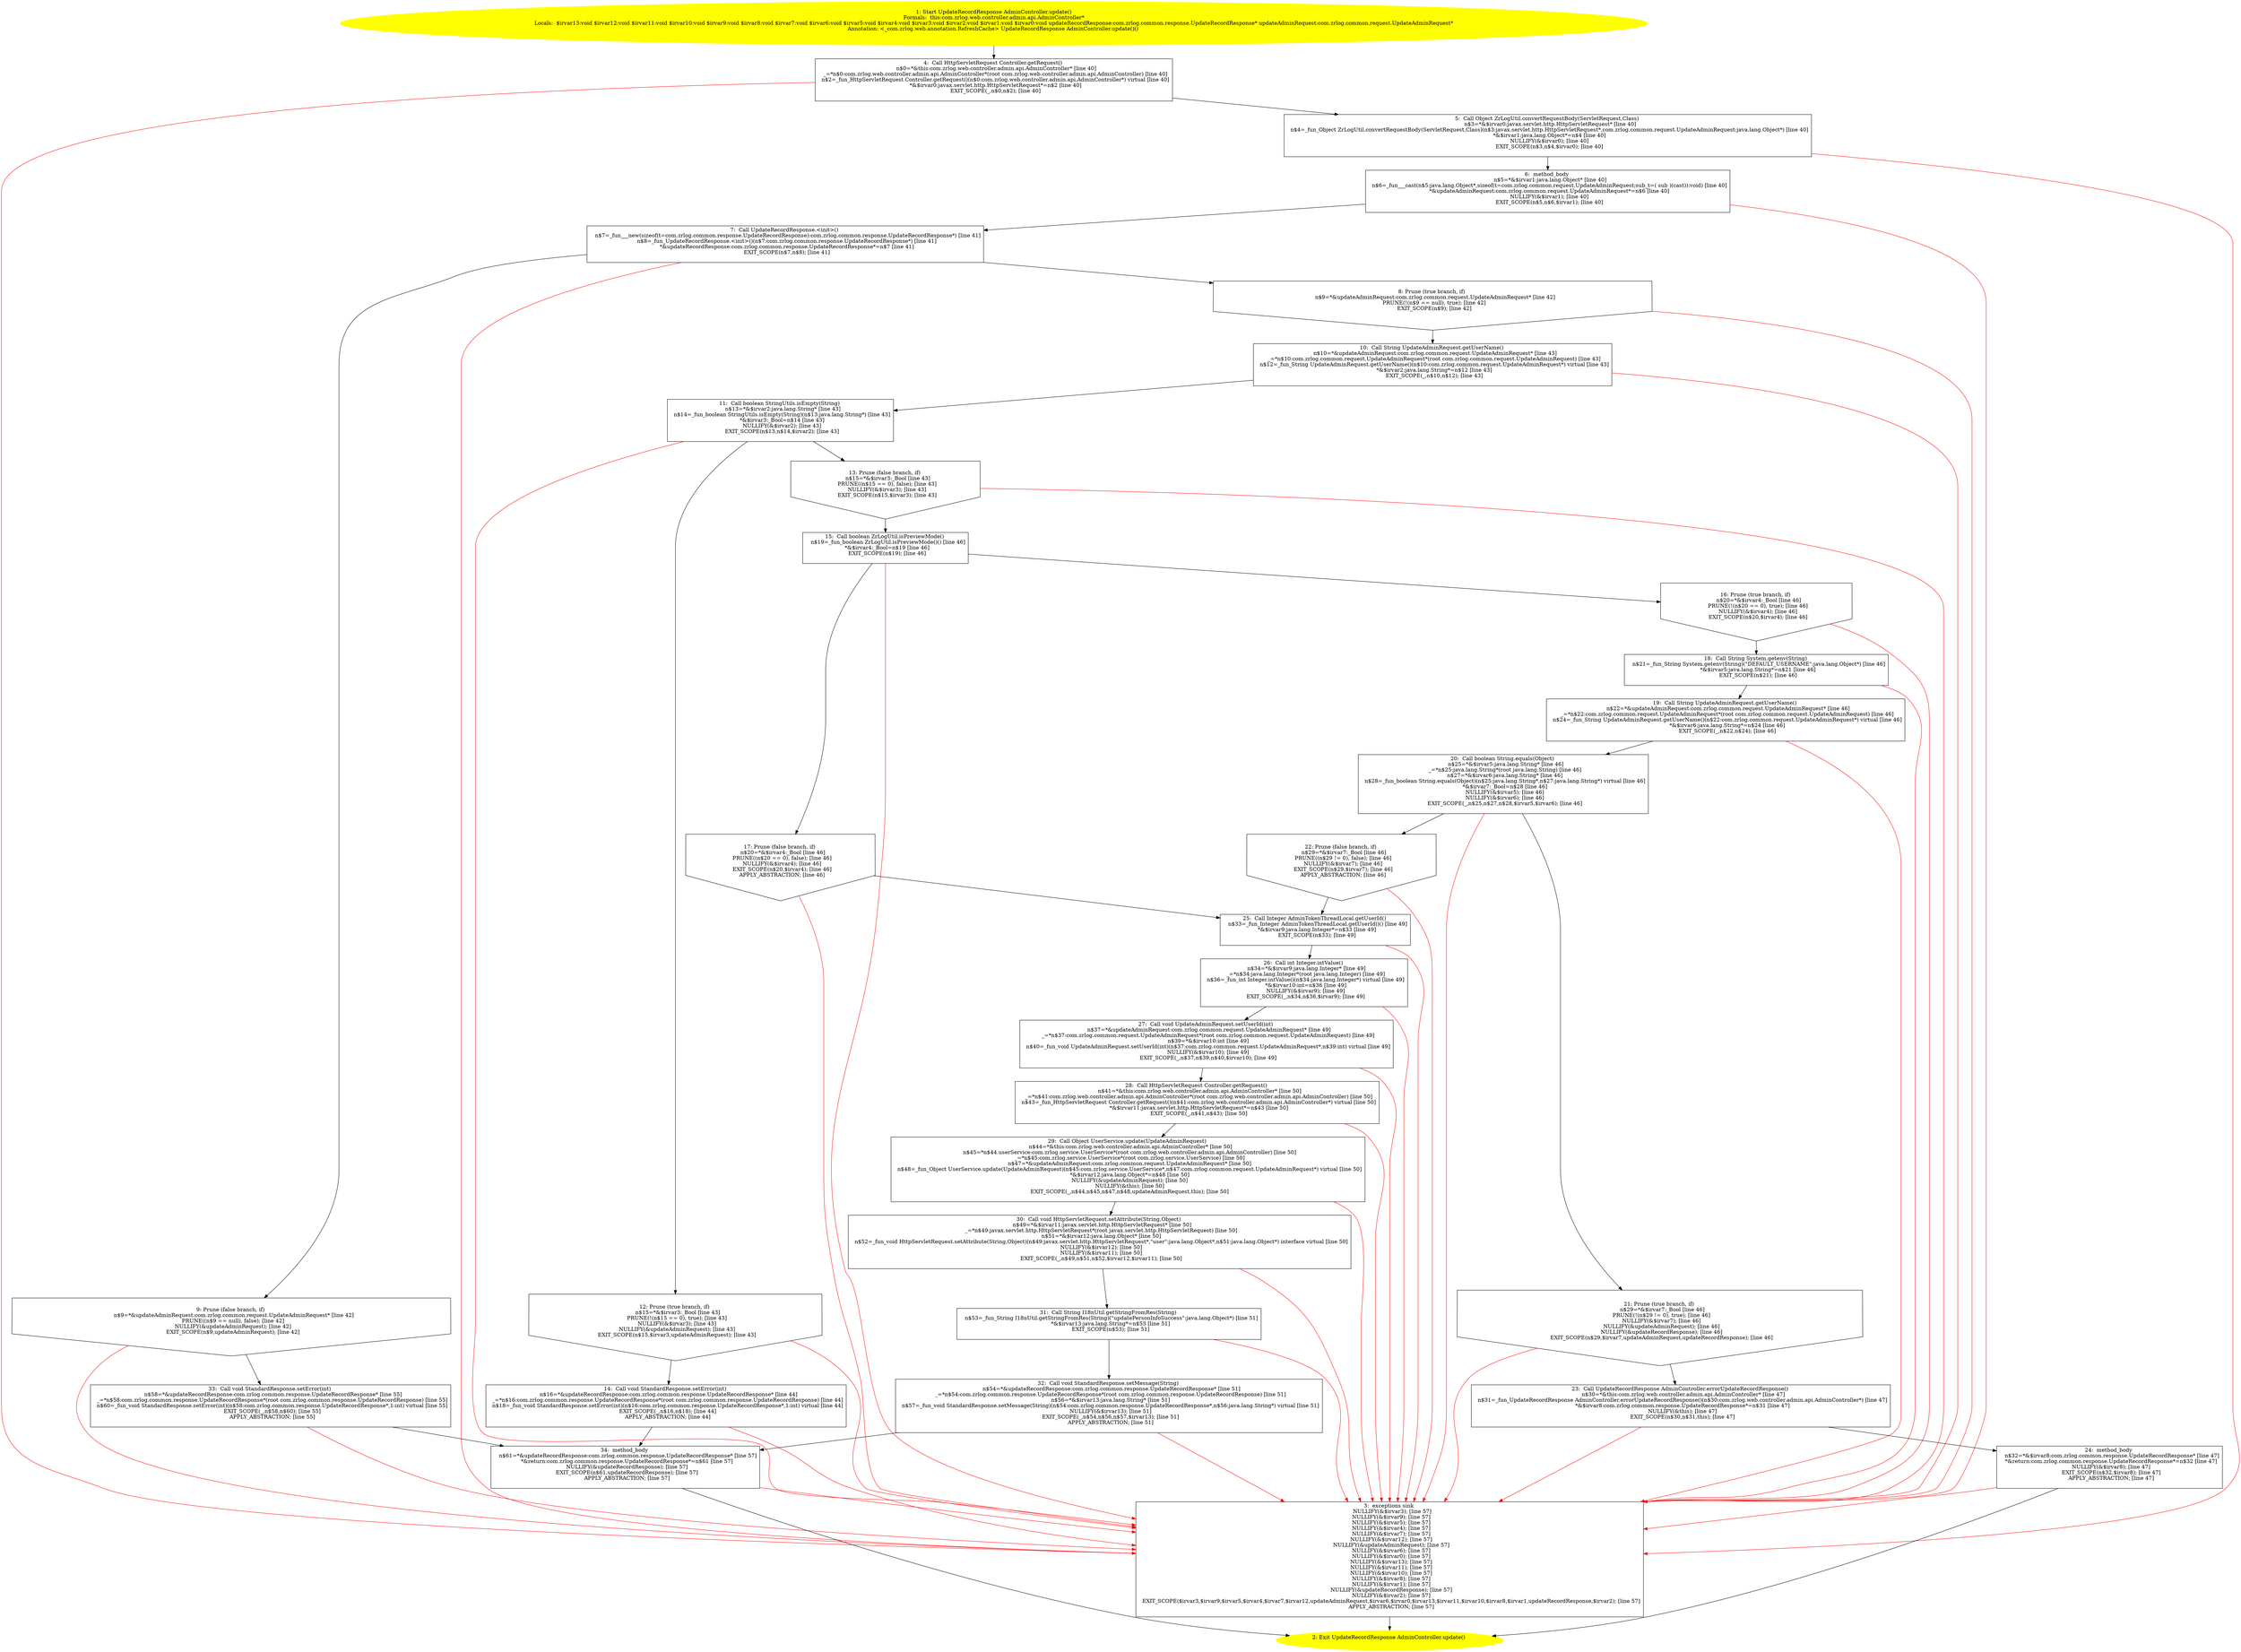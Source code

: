 /* @generated */
digraph cfg {
"com.zrlog.web.controller.admin.api.AdminController.update():com.zrlog.common.response.UpdateRecordRe.3628e8f25fd34453181a0cc35950033c_1" [label="1: Start UpdateRecordResponse AdminController.update()\nFormals:  this:com.zrlog.web.controller.admin.api.AdminController*\nLocals:  $irvar13:void $irvar12:void $irvar11:void $irvar10:void $irvar9:void $irvar8:void $irvar7:void $irvar6:void $irvar5:void $irvar4:void $irvar3:void $irvar2:void $irvar1:void $irvar0:void updateRecordResponse:com.zrlog.common.response.UpdateRecordResponse* updateAdminRequest:com.zrlog.common.request.UpdateAdminRequest*\nAnnotation: <_com.zrlog.web.annotation.RefreshCache> UpdateRecordResponse AdminController.update()() \n  " color=yellow style=filled]
	

	 "com.zrlog.web.controller.admin.api.AdminController.update():com.zrlog.common.response.UpdateRecordRe.3628e8f25fd34453181a0cc35950033c_1" -> "com.zrlog.web.controller.admin.api.AdminController.update():com.zrlog.common.response.UpdateRecordRe.3628e8f25fd34453181a0cc35950033c_4" ;
"com.zrlog.web.controller.admin.api.AdminController.update():com.zrlog.common.response.UpdateRecordRe.3628e8f25fd34453181a0cc35950033c_2" [label="2: Exit UpdateRecordResponse AdminController.update() \n  " color=yellow style=filled]
	

"com.zrlog.web.controller.admin.api.AdminController.update():com.zrlog.common.response.UpdateRecordRe.3628e8f25fd34453181a0cc35950033c_3" [label="3:  exceptions sink \n   NULLIFY(&$irvar3); [line 57]\n  NULLIFY(&$irvar9); [line 57]\n  NULLIFY(&$irvar5); [line 57]\n  NULLIFY(&$irvar4); [line 57]\n  NULLIFY(&$irvar7); [line 57]\n  NULLIFY(&$irvar12); [line 57]\n  NULLIFY(&updateAdminRequest); [line 57]\n  NULLIFY(&$irvar6); [line 57]\n  NULLIFY(&$irvar0); [line 57]\n  NULLIFY(&$irvar13); [line 57]\n  NULLIFY(&$irvar11); [line 57]\n  NULLIFY(&$irvar10); [line 57]\n  NULLIFY(&$irvar8); [line 57]\n  NULLIFY(&$irvar1); [line 57]\n  NULLIFY(&updateRecordResponse); [line 57]\n  NULLIFY(&$irvar2); [line 57]\n  EXIT_SCOPE($irvar3,$irvar9,$irvar5,$irvar4,$irvar7,$irvar12,updateAdminRequest,$irvar6,$irvar0,$irvar13,$irvar11,$irvar10,$irvar8,$irvar1,updateRecordResponse,$irvar2); [line 57]\n  APPLY_ABSTRACTION; [line 57]\n " shape="box"]
	

	 "com.zrlog.web.controller.admin.api.AdminController.update():com.zrlog.common.response.UpdateRecordRe.3628e8f25fd34453181a0cc35950033c_3" -> "com.zrlog.web.controller.admin.api.AdminController.update():com.zrlog.common.response.UpdateRecordRe.3628e8f25fd34453181a0cc35950033c_2" ;
"com.zrlog.web.controller.admin.api.AdminController.update():com.zrlog.common.response.UpdateRecordRe.3628e8f25fd34453181a0cc35950033c_4" [label="4:  Call HttpServletRequest Controller.getRequest() \n   n$0=*&this:com.zrlog.web.controller.admin.api.AdminController* [line 40]\n  _=*n$0:com.zrlog.web.controller.admin.api.AdminController*(root com.zrlog.web.controller.admin.api.AdminController) [line 40]\n  n$2=_fun_HttpServletRequest Controller.getRequest()(n$0:com.zrlog.web.controller.admin.api.AdminController*) virtual [line 40]\n  *&$irvar0:javax.servlet.http.HttpServletRequest*=n$2 [line 40]\n  EXIT_SCOPE(_,n$0,n$2); [line 40]\n " shape="box"]
	

	 "com.zrlog.web.controller.admin.api.AdminController.update():com.zrlog.common.response.UpdateRecordRe.3628e8f25fd34453181a0cc35950033c_4" -> "com.zrlog.web.controller.admin.api.AdminController.update():com.zrlog.common.response.UpdateRecordRe.3628e8f25fd34453181a0cc35950033c_5" ;
	 "com.zrlog.web.controller.admin.api.AdminController.update():com.zrlog.common.response.UpdateRecordRe.3628e8f25fd34453181a0cc35950033c_4" -> "com.zrlog.web.controller.admin.api.AdminController.update():com.zrlog.common.response.UpdateRecordRe.3628e8f25fd34453181a0cc35950033c_3" [color="red" ];
"com.zrlog.web.controller.admin.api.AdminController.update():com.zrlog.common.response.UpdateRecordRe.3628e8f25fd34453181a0cc35950033c_5" [label="5:  Call Object ZrLogUtil.convertRequestBody(ServletRequest,Class) \n   n$3=*&$irvar0:javax.servlet.http.HttpServletRequest* [line 40]\n  n$4=_fun_Object ZrLogUtil.convertRequestBody(ServletRequest,Class)(n$3:javax.servlet.http.HttpServletRequest*,com.zrlog.common.request.UpdateAdminRequest:java.lang.Object*) [line 40]\n  *&$irvar1:java.lang.Object*=n$4 [line 40]\n  NULLIFY(&$irvar0); [line 40]\n  EXIT_SCOPE(n$3,n$4,$irvar0); [line 40]\n " shape="box"]
	

	 "com.zrlog.web.controller.admin.api.AdminController.update():com.zrlog.common.response.UpdateRecordRe.3628e8f25fd34453181a0cc35950033c_5" -> "com.zrlog.web.controller.admin.api.AdminController.update():com.zrlog.common.response.UpdateRecordRe.3628e8f25fd34453181a0cc35950033c_6" ;
	 "com.zrlog.web.controller.admin.api.AdminController.update():com.zrlog.common.response.UpdateRecordRe.3628e8f25fd34453181a0cc35950033c_5" -> "com.zrlog.web.controller.admin.api.AdminController.update():com.zrlog.common.response.UpdateRecordRe.3628e8f25fd34453181a0cc35950033c_3" [color="red" ];
"com.zrlog.web.controller.admin.api.AdminController.update():com.zrlog.common.response.UpdateRecordRe.3628e8f25fd34453181a0cc35950033c_6" [label="6:  method_body \n   n$5=*&$irvar1:java.lang.Object* [line 40]\n  n$6=_fun___cast(n$5:java.lang.Object*,sizeof(t=com.zrlog.common.request.UpdateAdminRequest;sub_t=( sub )(cast)):void) [line 40]\n  *&updateAdminRequest:com.zrlog.common.request.UpdateAdminRequest*=n$6 [line 40]\n  NULLIFY(&$irvar1); [line 40]\n  EXIT_SCOPE(n$5,n$6,$irvar1); [line 40]\n " shape="box"]
	

	 "com.zrlog.web.controller.admin.api.AdminController.update():com.zrlog.common.response.UpdateRecordRe.3628e8f25fd34453181a0cc35950033c_6" -> "com.zrlog.web.controller.admin.api.AdminController.update():com.zrlog.common.response.UpdateRecordRe.3628e8f25fd34453181a0cc35950033c_7" ;
	 "com.zrlog.web.controller.admin.api.AdminController.update():com.zrlog.common.response.UpdateRecordRe.3628e8f25fd34453181a0cc35950033c_6" -> "com.zrlog.web.controller.admin.api.AdminController.update():com.zrlog.common.response.UpdateRecordRe.3628e8f25fd34453181a0cc35950033c_3" [color="red" ];
"com.zrlog.web.controller.admin.api.AdminController.update():com.zrlog.common.response.UpdateRecordRe.3628e8f25fd34453181a0cc35950033c_7" [label="7:  Call UpdateRecordResponse.<init>() \n   n$7=_fun___new(sizeof(t=com.zrlog.common.response.UpdateRecordResponse):com.zrlog.common.response.UpdateRecordResponse*) [line 41]\n  n$8=_fun_UpdateRecordResponse.<init>()(n$7:com.zrlog.common.response.UpdateRecordResponse*) [line 41]\n  *&updateRecordResponse:com.zrlog.common.response.UpdateRecordResponse*=n$7 [line 41]\n  EXIT_SCOPE(n$7,n$8); [line 41]\n " shape="box"]
	

	 "com.zrlog.web.controller.admin.api.AdminController.update():com.zrlog.common.response.UpdateRecordRe.3628e8f25fd34453181a0cc35950033c_7" -> "com.zrlog.web.controller.admin.api.AdminController.update():com.zrlog.common.response.UpdateRecordRe.3628e8f25fd34453181a0cc35950033c_8" ;
	 "com.zrlog.web.controller.admin.api.AdminController.update():com.zrlog.common.response.UpdateRecordRe.3628e8f25fd34453181a0cc35950033c_7" -> "com.zrlog.web.controller.admin.api.AdminController.update():com.zrlog.common.response.UpdateRecordRe.3628e8f25fd34453181a0cc35950033c_9" ;
	 "com.zrlog.web.controller.admin.api.AdminController.update():com.zrlog.common.response.UpdateRecordRe.3628e8f25fd34453181a0cc35950033c_7" -> "com.zrlog.web.controller.admin.api.AdminController.update():com.zrlog.common.response.UpdateRecordRe.3628e8f25fd34453181a0cc35950033c_3" [color="red" ];
"com.zrlog.web.controller.admin.api.AdminController.update():com.zrlog.common.response.UpdateRecordRe.3628e8f25fd34453181a0cc35950033c_8" [label="8: Prune (true branch, if) \n   n$9=*&updateAdminRequest:com.zrlog.common.request.UpdateAdminRequest* [line 42]\n  PRUNE(!(n$9 == null), true); [line 42]\n  EXIT_SCOPE(n$9); [line 42]\n " shape="invhouse"]
	

	 "com.zrlog.web.controller.admin.api.AdminController.update():com.zrlog.common.response.UpdateRecordRe.3628e8f25fd34453181a0cc35950033c_8" -> "com.zrlog.web.controller.admin.api.AdminController.update():com.zrlog.common.response.UpdateRecordRe.3628e8f25fd34453181a0cc35950033c_10" ;
	 "com.zrlog.web.controller.admin.api.AdminController.update():com.zrlog.common.response.UpdateRecordRe.3628e8f25fd34453181a0cc35950033c_8" -> "com.zrlog.web.controller.admin.api.AdminController.update():com.zrlog.common.response.UpdateRecordRe.3628e8f25fd34453181a0cc35950033c_3" [color="red" ];
"com.zrlog.web.controller.admin.api.AdminController.update():com.zrlog.common.response.UpdateRecordRe.3628e8f25fd34453181a0cc35950033c_9" [label="9: Prune (false branch, if) \n   n$9=*&updateAdminRequest:com.zrlog.common.request.UpdateAdminRequest* [line 42]\n  PRUNE((n$9 == null), false); [line 42]\n  NULLIFY(&updateAdminRequest); [line 42]\n  EXIT_SCOPE(n$9,updateAdminRequest); [line 42]\n " shape="invhouse"]
	

	 "com.zrlog.web.controller.admin.api.AdminController.update():com.zrlog.common.response.UpdateRecordRe.3628e8f25fd34453181a0cc35950033c_9" -> "com.zrlog.web.controller.admin.api.AdminController.update():com.zrlog.common.response.UpdateRecordRe.3628e8f25fd34453181a0cc35950033c_33" ;
	 "com.zrlog.web.controller.admin.api.AdminController.update():com.zrlog.common.response.UpdateRecordRe.3628e8f25fd34453181a0cc35950033c_9" -> "com.zrlog.web.controller.admin.api.AdminController.update():com.zrlog.common.response.UpdateRecordRe.3628e8f25fd34453181a0cc35950033c_3" [color="red" ];
"com.zrlog.web.controller.admin.api.AdminController.update():com.zrlog.common.response.UpdateRecordRe.3628e8f25fd34453181a0cc35950033c_10" [label="10:  Call String UpdateAdminRequest.getUserName() \n   n$10=*&updateAdminRequest:com.zrlog.common.request.UpdateAdminRequest* [line 43]\n  _=*n$10:com.zrlog.common.request.UpdateAdminRequest*(root com.zrlog.common.request.UpdateAdminRequest) [line 43]\n  n$12=_fun_String UpdateAdminRequest.getUserName()(n$10:com.zrlog.common.request.UpdateAdminRequest*) virtual [line 43]\n  *&$irvar2:java.lang.String*=n$12 [line 43]\n  EXIT_SCOPE(_,n$10,n$12); [line 43]\n " shape="box"]
	

	 "com.zrlog.web.controller.admin.api.AdminController.update():com.zrlog.common.response.UpdateRecordRe.3628e8f25fd34453181a0cc35950033c_10" -> "com.zrlog.web.controller.admin.api.AdminController.update():com.zrlog.common.response.UpdateRecordRe.3628e8f25fd34453181a0cc35950033c_11" ;
	 "com.zrlog.web.controller.admin.api.AdminController.update():com.zrlog.common.response.UpdateRecordRe.3628e8f25fd34453181a0cc35950033c_10" -> "com.zrlog.web.controller.admin.api.AdminController.update():com.zrlog.common.response.UpdateRecordRe.3628e8f25fd34453181a0cc35950033c_3" [color="red" ];
"com.zrlog.web.controller.admin.api.AdminController.update():com.zrlog.common.response.UpdateRecordRe.3628e8f25fd34453181a0cc35950033c_11" [label="11:  Call boolean StringUtils.isEmpty(String) \n   n$13=*&$irvar2:java.lang.String* [line 43]\n  n$14=_fun_boolean StringUtils.isEmpty(String)(n$13:java.lang.String*) [line 43]\n  *&$irvar3:_Bool=n$14 [line 43]\n  NULLIFY(&$irvar2); [line 43]\n  EXIT_SCOPE(n$13,n$14,$irvar2); [line 43]\n " shape="box"]
	

	 "com.zrlog.web.controller.admin.api.AdminController.update():com.zrlog.common.response.UpdateRecordRe.3628e8f25fd34453181a0cc35950033c_11" -> "com.zrlog.web.controller.admin.api.AdminController.update():com.zrlog.common.response.UpdateRecordRe.3628e8f25fd34453181a0cc35950033c_12" ;
	 "com.zrlog.web.controller.admin.api.AdminController.update():com.zrlog.common.response.UpdateRecordRe.3628e8f25fd34453181a0cc35950033c_11" -> "com.zrlog.web.controller.admin.api.AdminController.update():com.zrlog.common.response.UpdateRecordRe.3628e8f25fd34453181a0cc35950033c_13" ;
	 "com.zrlog.web.controller.admin.api.AdminController.update():com.zrlog.common.response.UpdateRecordRe.3628e8f25fd34453181a0cc35950033c_11" -> "com.zrlog.web.controller.admin.api.AdminController.update():com.zrlog.common.response.UpdateRecordRe.3628e8f25fd34453181a0cc35950033c_3" [color="red" ];
"com.zrlog.web.controller.admin.api.AdminController.update():com.zrlog.common.response.UpdateRecordRe.3628e8f25fd34453181a0cc35950033c_12" [label="12: Prune (true branch, if) \n   n$15=*&$irvar3:_Bool [line 43]\n  PRUNE(!(n$15 == 0), true); [line 43]\n  NULLIFY(&$irvar3); [line 43]\n  NULLIFY(&updateAdminRequest); [line 43]\n  EXIT_SCOPE(n$15,$irvar3,updateAdminRequest); [line 43]\n " shape="invhouse"]
	

	 "com.zrlog.web.controller.admin.api.AdminController.update():com.zrlog.common.response.UpdateRecordRe.3628e8f25fd34453181a0cc35950033c_12" -> "com.zrlog.web.controller.admin.api.AdminController.update():com.zrlog.common.response.UpdateRecordRe.3628e8f25fd34453181a0cc35950033c_14" ;
	 "com.zrlog.web.controller.admin.api.AdminController.update():com.zrlog.common.response.UpdateRecordRe.3628e8f25fd34453181a0cc35950033c_12" -> "com.zrlog.web.controller.admin.api.AdminController.update():com.zrlog.common.response.UpdateRecordRe.3628e8f25fd34453181a0cc35950033c_3" [color="red" ];
"com.zrlog.web.controller.admin.api.AdminController.update():com.zrlog.common.response.UpdateRecordRe.3628e8f25fd34453181a0cc35950033c_13" [label="13: Prune (false branch, if) \n   n$15=*&$irvar3:_Bool [line 43]\n  PRUNE((n$15 == 0), false); [line 43]\n  NULLIFY(&$irvar3); [line 43]\n  EXIT_SCOPE(n$15,$irvar3); [line 43]\n " shape="invhouse"]
	

	 "com.zrlog.web.controller.admin.api.AdminController.update():com.zrlog.common.response.UpdateRecordRe.3628e8f25fd34453181a0cc35950033c_13" -> "com.zrlog.web.controller.admin.api.AdminController.update():com.zrlog.common.response.UpdateRecordRe.3628e8f25fd34453181a0cc35950033c_15" ;
	 "com.zrlog.web.controller.admin.api.AdminController.update():com.zrlog.common.response.UpdateRecordRe.3628e8f25fd34453181a0cc35950033c_13" -> "com.zrlog.web.controller.admin.api.AdminController.update():com.zrlog.common.response.UpdateRecordRe.3628e8f25fd34453181a0cc35950033c_3" [color="red" ];
"com.zrlog.web.controller.admin.api.AdminController.update():com.zrlog.common.response.UpdateRecordRe.3628e8f25fd34453181a0cc35950033c_14" [label="14:  Call void StandardResponse.setError(int) \n   n$16=*&updateRecordResponse:com.zrlog.common.response.UpdateRecordResponse* [line 44]\n  _=*n$16:com.zrlog.common.response.UpdateRecordResponse*(root com.zrlog.common.response.UpdateRecordResponse) [line 44]\n  n$18=_fun_void StandardResponse.setError(int)(n$16:com.zrlog.common.response.UpdateRecordResponse*,1:int) virtual [line 44]\n  EXIT_SCOPE(_,n$16,n$18); [line 44]\n  APPLY_ABSTRACTION; [line 44]\n " shape="box"]
	

	 "com.zrlog.web.controller.admin.api.AdminController.update():com.zrlog.common.response.UpdateRecordRe.3628e8f25fd34453181a0cc35950033c_14" -> "com.zrlog.web.controller.admin.api.AdminController.update():com.zrlog.common.response.UpdateRecordRe.3628e8f25fd34453181a0cc35950033c_34" ;
	 "com.zrlog.web.controller.admin.api.AdminController.update():com.zrlog.common.response.UpdateRecordRe.3628e8f25fd34453181a0cc35950033c_14" -> "com.zrlog.web.controller.admin.api.AdminController.update():com.zrlog.common.response.UpdateRecordRe.3628e8f25fd34453181a0cc35950033c_3" [color="red" ];
"com.zrlog.web.controller.admin.api.AdminController.update():com.zrlog.common.response.UpdateRecordRe.3628e8f25fd34453181a0cc35950033c_15" [label="15:  Call boolean ZrLogUtil.isPreviewMode() \n   n$19=_fun_boolean ZrLogUtil.isPreviewMode()() [line 46]\n  *&$irvar4:_Bool=n$19 [line 46]\n  EXIT_SCOPE(n$19); [line 46]\n " shape="box"]
	

	 "com.zrlog.web.controller.admin.api.AdminController.update():com.zrlog.common.response.UpdateRecordRe.3628e8f25fd34453181a0cc35950033c_15" -> "com.zrlog.web.controller.admin.api.AdminController.update():com.zrlog.common.response.UpdateRecordRe.3628e8f25fd34453181a0cc35950033c_16" ;
	 "com.zrlog.web.controller.admin.api.AdminController.update():com.zrlog.common.response.UpdateRecordRe.3628e8f25fd34453181a0cc35950033c_15" -> "com.zrlog.web.controller.admin.api.AdminController.update():com.zrlog.common.response.UpdateRecordRe.3628e8f25fd34453181a0cc35950033c_17" ;
	 "com.zrlog.web.controller.admin.api.AdminController.update():com.zrlog.common.response.UpdateRecordRe.3628e8f25fd34453181a0cc35950033c_15" -> "com.zrlog.web.controller.admin.api.AdminController.update():com.zrlog.common.response.UpdateRecordRe.3628e8f25fd34453181a0cc35950033c_3" [color="red" ];
"com.zrlog.web.controller.admin.api.AdminController.update():com.zrlog.common.response.UpdateRecordRe.3628e8f25fd34453181a0cc35950033c_16" [label="16: Prune (true branch, if) \n   n$20=*&$irvar4:_Bool [line 46]\n  PRUNE(!(n$20 == 0), true); [line 46]\n  NULLIFY(&$irvar4); [line 46]\n  EXIT_SCOPE(n$20,$irvar4); [line 46]\n " shape="invhouse"]
	

	 "com.zrlog.web.controller.admin.api.AdminController.update():com.zrlog.common.response.UpdateRecordRe.3628e8f25fd34453181a0cc35950033c_16" -> "com.zrlog.web.controller.admin.api.AdminController.update():com.zrlog.common.response.UpdateRecordRe.3628e8f25fd34453181a0cc35950033c_18" ;
	 "com.zrlog.web.controller.admin.api.AdminController.update():com.zrlog.common.response.UpdateRecordRe.3628e8f25fd34453181a0cc35950033c_16" -> "com.zrlog.web.controller.admin.api.AdminController.update():com.zrlog.common.response.UpdateRecordRe.3628e8f25fd34453181a0cc35950033c_3" [color="red" ];
"com.zrlog.web.controller.admin.api.AdminController.update():com.zrlog.common.response.UpdateRecordRe.3628e8f25fd34453181a0cc35950033c_17" [label="17: Prune (false branch, if) \n   n$20=*&$irvar4:_Bool [line 46]\n  PRUNE((n$20 == 0), false); [line 46]\n  NULLIFY(&$irvar4); [line 46]\n  EXIT_SCOPE(n$20,$irvar4); [line 46]\n  APPLY_ABSTRACTION; [line 46]\n " shape="invhouse"]
	

	 "com.zrlog.web.controller.admin.api.AdminController.update():com.zrlog.common.response.UpdateRecordRe.3628e8f25fd34453181a0cc35950033c_17" -> "com.zrlog.web.controller.admin.api.AdminController.update():com.zrlog.common.response.UpdateRecordRe.3628e8f25fd34453181a0cc35950033c_25" ;
	 "com.zrlog.web.controller.admin.api.AdminController.update():com.zrlog.common.response.UpdateRecordRe.3628e8f25fd34453181a0cc35950033c_17" -> "com.zrlog.web.controller.admin.api.AdminController.update():com.zrlog.common.response.UpdateRecordRe.3628e8f25fd34453181a0cc35950033c_3" [color="red" ];
"com.zrlog.web.controller.admin.api.AdminController.update():com.zrlog.common.response.UpdateRecordRe.3628e8f25fd34453181a0cc35950033c_18" [label="18:  Call String System.getenv(String) \n   n$21=_fun_String System.getenv(String)(\"DEFAULT_USERNAME\":java.lang.Object*) [line 46]\n  *&$irvar5:java.lang.String*=n$21 [line 46]\n  EXIT_SCOPE(n$21); [line 46]\n " shape="box"]
	

	 "com.zrlog.web.controller.admin.api.AdminController.update():com.zrlog.common.response.UpdateRecordRe.3628e8f25fd34453181a0cc35950033c_18" -> "com.zrlog.web.controller.admin.api.AdminController.update():com.zrlog.common.response.UpdateRecordRe.3628e8f25fd34453181a0cc35950033c_19" ;
	 "com.zrlog.web.controller.admin.api.AdminController.update():com.zrlog.common.response.UpdateRecordRe.3628e8f25fd34453181a0cc35950033c_18" -> "com.zrlog.web.controller.admin.api.AdminController.update():com.zrlog.common.response.UpdateRecordRe.3628e8f25fd34453181a0cc35950033c_3" [color="red" ];
"com.zrlog.web.controller.admin.api.AdminController.update():com.zrlog.common.response.UpdateRecordRe.3628e8f25fd34453181a0cc35950033c_19" [label="19:  Call String UpdateAdminRequest.getUserName() \n   n$22=*&updateAdminRequest:com.zrlog.common.request.UpdateAdminRequest* [line 46]\n  _=*n$22:com.zrlog.common.request.UpdateAdminRequest*(root com.zrlog.common.request.UpdateAdminRequest) [line 46]\n  n$24=_fun_String UpdateAdminRequest.getUserName()(n$22:com.zrlog.common.request.UpdateAdminRequest*) virtual [line 46]\n  *&$irvar6:java.lang.String*=n$24 [line 46]\n  EXIT_SCOPE(_,n$22,n$24); [line 46]\n " shape="box"]
	

	 "com.zrlog.web.controller.admin.api.AdminController.update():com.zrlog.common.response.UpdateRecordRe.3628e8f25fd34453181a0cc35950033c_19" -> "com.zrlog.web.controller.admin.api.AdminController.update():com.zrlog.common.response.UpdateRecordRe.3628e8f25fd34453181a0cc35950033c_20" ;
	 "com.zrlog.web.controller.admin.api.AdminController.update():com.zrlog.common.response.UpdateRecordRe.3628e8f25fd34453181a0cc35950033c_19" -> "com.zrlog.web.controller.admin.api.AdminController.update():com.zrlog.common.response.UpdateRecordRe.3628e8f25fd34453181a0cc35950033c_3" [color="red" ];
"com.zrlog.web.controller.admin.api.AdminController.update():com.zrlog.common.response.UpdateRecordRe.3628e8f25fd34453181a0cc35950033c_20" [label="20:  Call boolean String.equals(Object) \n   n$25=*&$irvar5:java.lang.String* [line 46]\n  _=*n$25:java.lang.String*(root java.lang.String) [line 46]\n  n$27=*&$irvar6:java.lang.String* [line 46]\n  n$28=_fun_boolean String.equals(Object)(n$25:java.lang.String*,n$27:java.lang.String*) virtual [line 46]\n  *&$irvar7:_Bool=n$28 [line 46]\n  NULLIFY(&$irvar5); [line 46]\n  NULLIFY(&$irvar6); [line 46]\n  EXIT_SCOPE(_,n$25,n$27,n$28,$irvar5,$irvar6); [line 46]\n " shape="box"]
	

	 "com.zrlog.web.controller.admin.api.AdminController.update():com.zrlog.common.response.UpdateRecordRe.3628e8f25fd34453181a0cc35950033c_20" -> "com.zrlog.web.controller.admin.api.AdminController.update():com.zrlog.common.response.UpdateRecordRe.3628e8f25fd34453181a0cc35950033c_21" ;
	 "com.zrlog.web.controller.admin.api.AdminController.update():com.zrlog.common.response.UpdateRecordRe.3628e8f25fd34453181a0cc35950033c_20" -> "com.zrlog.web.controller.admin.api.AdminController.update():com.zrlog.common.response.UpdateRecordRe.3628e8f25fd34453181a0cc35950033c_22" ;
	 "com.zrlog.web.controller.admin.api.AdminController.update():com.zrlog.common.response.UpdateRecordRe.3628e8f25fd34453181a0cc35950033c_20" -> "com.zrlog.web.controller.admin.api.AdminController.update():com.zrlog.common.response.UpdateRecordRe.3628e8f25fd34453181a0cc35950033c_3" [color="red" ];
"com.zrlog.web.controller.admin.api.AdminController.update():com.zrlog.common.response.UpdateRecordRe.3628e8f25fd34453181a0cc35950033c_21" [label="21: Prune (true branch, if) \n   n$29=*&$irvar7:_Bool [line 46]\n  PRUNE(!(n$29 != 0), true); [line 46]\n  NULLIFY(&$irvar7); [line 46]\n  NULLIFY(&updateAdminRequest); [line 46]\n  NULLIFY(&updateRecordResponse); [line 46]\n  EXIT_SCOPE(n$29,$irvar7,updateAdminRequest,updateRecordResponse); [line 46]\n " shape="invhouse"]
	

	 "com.zrlog.web.controller.admin.api.AdminController.update():com.zrlog.common.response.UpdateRecordRe.3628e8f25fd34453181a0cc35950033c_21" -> "com.zrlog.web.controller.admin.api.AdminController.update():com.zrlog.common.response.UpdateRecordRe.3628e8f25fd34453181a0cc35950033c_23" ;
	 "com.zrlog.web.controller.admin.api.AdminController.update():com.zrlog.common.response.UpdateRecordRe.3628e8f25fd34453181a0cc35950033c_21" -> "com.zrlog.web.controller.admin.api.AdminController.update():com.zrlog.common.response.UpdateRecordRe.3628e8f25fd34453181a0cc35950033c_3" [color="red" ];
"com.zrlog.web.controller.admin.api.AdminController.update():com.zrlog.common.response.UpdateRecordRe.3628e8f25fd34453181a0cc35950033c_22" [label="22: Prune (false branch, if) \n   n$29=*&$irvar7:_Bool [line 46]\n  PRUNE((n$29 != 0), false); [line 46]\n  NULLIFY(&$irvar7); [line 46]\n  EXIT_SCOPE(n$29,$irvar7); [line 46]\n  APPLY_ABSTRACTION; [line 46]\n " shape="invhouse"]
	

	 "com.zrlog.web.controller.admin.api.AdminController.update():com.zrlog.common.response.UpdateRecordRe.3628e8f25fd34453181a0cc35950033c_22" -> "com.zrlog.web.controller.admin.api.AdminController.update():com.zrlog.common.response.UpdateRecordRe.3628e8f25fd34453181a0cc35950033c_25" ;
	 "com.zrlog.web.controller.admin.api.AdminController.update():com.zrlog.common.response.UpdateRecordRe.3628e8f25fd34453181a0cc35950033c_22" -> "com.zrlog.web.controller.admin.api.AdminController.update():com.zrlog.common.response.UpdateRecordRe.3628e8f25fd34453181a0cc35950033c_3" [color="red" ];
"com.zrlog.web.controller.admin.api.AdminController.update():com.zrlog.common.response.UpdateRecordRe.3628e8f25fd34453181a0cc35950033c_23" [label="23:  Call UpdateRecordResponse AdminController.errorUpdateRecordResponse() \n   n$30=*&this:com.zrlog.web.controller.admin.api.AdminController* [line 47]\n  n$31=_fun_UpdateRecordResponse AdminController.errorUpdateRecordResponse()(n$30:com.zrlog.web.controller.admin.api.AdminController*) [line 47]\n  *&$irvar8:com.zrlog.common.response.UpdateRecordResponse*=n$31 [line 47]\n  NULLIFY(&this); [line 47]\n  EXIT_SCOPE(n$30,n$31,this); [line 47]\n " shape="box"]
	

	 "com.zrlog.web.controller.admin.api.AdminController.update():com.zrlog.common.response.UpdateRecordRe.3628e8f25fd34453181a0cc35950033c_23" -> "com.zrlog.web.controller.admin.api.AdminController.update():com.zrlog.common.response.UpdateRecordRe.3628e8f25fd34453181a0cc35950033c_24" ;
	 "com.zrlog.web.controller.admin.api.AdminController.update():com.zrlog.common.response.UpdateRecordRe.3628e8f25fd34453181a0cc35950033c_23" -> "com.zrlog.web.controller.admin.api.AdminController.update():com.zrlog.common.response.UpdateRecordRe.3628e8f25fd34453181a0cc35950033c_3" [color="red" ];
"com.zrlog.web.controller.admin.api.AdminController.update():com.zrlog.common.response.UpdateRecordRe.3628e8f25fd34453181a0cc35950033c_24" [label="24:  method_body \n   n$32=*&$irvar8:com.zrlog.common.response.UpdateRecordResponse* [line 47]\n  *&return:com.zrlog.common.response.UpdateRecordResponse*=n$32 [line 47]\n  NULLIFY(&$irvar8); [line 47]\n  EXIT_SCOPE(n$32,$irvar8); [line 47]\n  APPLY_ABSTRACTION; [line 47]\n " shape="box"]
	

	 "com.zrlog.web.controller.admin.api.AdminController.update():com.zrlog.common.response.UpdateRecordRe.3628e8f25fd34453181a0cc35950033c_24" -> "com.zrlog.web.controller.admin.api.AdminController.update():com.zrlog.common.response.UpdateRecordRe.3628e8f25fd34453181a0cc35950033c_2" ;
	 "com.zrlog.web.controller.admin.api.AdminController.update():com.zrlog.common.response.UpdateRecordRe.3628e8f25fd34453181a0cc35950033c_24" -> "com.zrlog.web.controller.admin.api.AdminController.update():com.zrlog.common.response.UpdateRecordRe.3628e8f25fd34453181a0cc35950033c_3" [color="red" ];
"com.zrlog.web.controller.admin.api.AdminController.update():com.zrlog.common.response.UpdateRecordRe.3628e8f25fd34453181a0cc35950033c_25" [label="25:  Call Integer AdminTokenThreadLocal.getUserId() \n   n$33=_fun_Integer AdminTokenThreadLocal.getUserId()() [line 49]\n  *&$irvar9:java.lang.Integer*=n$33 [line 49]\n  EXIT_SCOPE(n$33); [line 49]\n " shape="box"]
	

	 "com.zrlog.web.controller.admin.api.AdminController.update():com.zrlog.common.response.UpdateRecordRe.3628e8f25fd34453181a0cc35950033c_25" -> "com.zrlog.web.controller.admin.api.AdminController.update():com.zrlog.common.response.UpdateRecordRe.3628e8f25fd34453181a0cc35950033c_26" ;
	 "com.zrlog.web.controller.admin.api.AdminController.update():com.zrlog.common.response.UpdateRecordRe.3628e8f25fd34453181a0cc35950033c_25" -> "com.zrlog.web.controller.admin.api.AdminController.update():com.zrlog.common.response.UpdateRecordRe.3628e8f25fd34453181a0cc35950033c_3" [color="red" ];
"com.zrlog.web.controller.admin.api.AdminController.update():com.zrlog.common.response.UpdateRecordRe.3628e8f25fd34453181a0cc35950033c_26" [label="26:  Call int Integer.intValue() \n   n$34=*&$irvar9:java.lang.Integer* [line 49]\n  _=*n$34:java.lang.Integer*(root java.lang.Integer) [line 49]\n  n$36=_fun_int Integer.intValue()(n$34:java.lang.Integer*) virtual [line 49]\n  *&$irvar10:int=n$36 [line 49]\n  NULLIFY(&$irvar9); [line 49]\n  EXIT_SCOPE(_,n$34,n$36,$irvar9); [line 49]\n " shape="box"]
	

	 "com.zrlog.web.controller.admin.api.AdminController.update():com.zrlog.common.response.UpdateRecordRe.3628e8f25fd34453181a0cc35950033c_26" -> "com.zrlog.web.controller.admin.api.AdminController.update():com.zrlog.common.response.UpdateRecordRe.3628e8f25fd34453181a0cc35950033c_27" ;
	 "com.zrlog.web.controller.admin.api.AdminController.update():com.zrlog.common.response.UpdateRecordRe.3628e8f25fd34453181a0cc35950033c_26" -> "com.zrlog.web.controller.admin.api.AdminController.update():com.zrlog.common.response.UpdateRecordRe.3628e8f25fd34453181a0cc35950033c_3" [color="red" ];
"com.zrlog.web.controller.admin.api.AdminController.update():com.zrlog.common.response.UpdateRecordRe.3628e8f25fd34453181a0cc35950033c_27" [label="27:  Call void UpdateAdminRequest.setUserId(int) \n   n$37=*&updateAdminRequest:com.zrlog.common.request.UpdateAdminRequest* [line 49]\n  _=*n$37:com.zrlog.common.request.UpdateAdminRequest*(root com.zrlog.common.request.UpdateAdminRequest) [line 49]\n  n$39=*&$irvar10:int [line 49]\n  n$40=_fun_void UpdateAdminRequest.setUserId(int)(n$37:com.zrlog.common.request.UpdateAdminRequest*,n$39:int) virtual [line 49]\n  NULLIFY(&$irvar10); [line 49]\n  EXIT_SCOPE(_,n$37,n$39,n$40,$irvar10); [line 49]\n " shape="box"]
	

	 "com.zrlog.web.controller.admin.api.AdminController.update():com.zrlog.common.response.UpdateRecordRe.3628e8f25fd34453181a0cc35950033c_27" -> "com.zrlog.web.controller.admin.api.AdminController.update():com.zrlog.common.response.UpdateRecordRe.3628e8f25fd34453181a0cc35950033c_28" ;
	 "com.zrlog.web.controller.admin.api.AdminController.update():com.zrlog.common.response.UpdateRecordRe.3628e8f25fd34453181a0cc35950033c_27" -> "com.zrlog.web.controller.admin.api.AdminController.update():com.zrlog.common.response.UpdateRecordRe.3628e8f25fd34453181a0cc35950033c_3" [color="red" ];
"com.zrlog.web.controller.admin.api.AdminController.update():com.zrlog.common.response.UpdateRecordRe.3628e8f25fd34453181a0cc35950033c_28" [label="28:  Call HttpServletRequest Controller.getRequest() \n   n$41=*&this:com.zrlog.web.controller.admin.api.AdminController* [line 50]\n  _=*n$41:com.zrlog.web.controller.admin.api.AdminController*(root com.zrlog.web.controller.admin.api.AdminController) [line 50]\n  n$43=_fun_HttpServletRequest Controller.getRequest()(n$41:com.zrlog.web.controller.admin.api.AdminController*) virtual [line 50]\n  *&$irvar11:javax.servlet.http.HttpServletRequest*=n$43 [line 50]\n  EXIT_SCOPE(_,n$41,n$43); [line 50]\n " shape="box"]
	

	 "com.zrlog.web.controller.admin.api.AdminController.update():com.zrlog.common.response.UpdateRecordRe.3628e8f25fd34453181a0cc35950033c_28" -> "com.zrlog.web.controller.admin.api.AdminController.update():com.zrlog.common.response.UpdateRecordRe.3628e8f25fd34453181a0cc35950033c_29" ;
	 "com.zrlog.web.controller.admin.api.AdminController.update():com.zrlog.common.response.UpdateRecordRe.3628e8f25fd34453181a0cc35950033c_28" -> "com.zrlog.web.controller.admin.api.AdminController.update():com.zrlog.common.response.UpdateRecordRe.3628e8f25fd34453181a0cc35950033c_3" [color="red" ];
"com.zrlog.web.controller.admin.api.AdminController.update():com.zrlog.common.response.UpdateRecordRe.3628e8f25fd34453181a0cc35950033c_29" [label="29:  Call Object UserService.update(UpdateAdminRequest) \n   n$44=*&this:com.zrlog.web.controller.admin.api.AdminController* [line 50]\n  n$45=*n$44.userService:com.zrlog.service.UserService*(root com.zrlog.web.controller.admin.api.AdminController) [line 50]\n  _=*n$45:com.zrlog.service.UserService*(root com.zrlog.service.UserService) [line 50]\n  n$47=*&updateAdminRequest:com.zrlog.common.request.UpdateAdminRequest* [line 50]\n  n$48=_fun_Object UserService.update(UpdateAdminRequest)(n$45:com.zrlog.service.UserService*,n$47:com.zrlog.common.request.UpdateAdminRequest*) virtual [line 50]\n  *&$irvar12:java.lang.Object*=n$48 [line 50]\n  NULLIFY(&updateAdminRequest); [line 50]\n  NULLIFY(&this); [line 50]\n  EXIT_SCOPE(_,n$44,n$45,n$47,n$48,updateAdminRequest,this); [line 50]\n " shape="box"]
	

	 "com.zrlog.web.controller.admin.api.AdminController.update():com.zrlog.common.response.UpdateRecordRe.3628e8f25fd34453181a0cc35950033c_29" -> "com.zrlog.web.controller.admin.api.AdminController.update():com.zrlog.common.response.UpdateRecordRe.3628e8f25fd34453181a0cc35950033c_30" ;
	 "com.zrlog.web.controller.admin.api.AdminController.update():com.zrlog.common.response.UpdateRecordRe.3628e8f25fd34453181a0cc35950033c_29" -> "com.zrlog.web.controller.admin.api.AdminController.update():com.zrlog.common.response.UpdateRecordRe.3628e8f25fd34453181a0cc35950033c_3" [color="red" ];
"com.zrlog.web.controller.admin.api.AdminController.update():com.zrlog.common.response.UpdateRecordRe.3628e8f25fd34453181a0cc35950033c_30" [label="30:  Call void HttpServletRequest.setAttribute(String,Object) \n   n$49=*&$irvar11:javax.servlet.http.HttpServletRequest* [line 50]\n  _=*n$49:javax.servlet.http.HttpServletRequest*(root javax.servlet.http.HttpServletRequest) [line 50]\n  n$51=*&$irvar12:java.lang.Object* [line 50]\n  n$52=_fun_void HttpServletRequest.setAttribute(String,Object)(n$49:javax.servlet.http.HttpServletRequest*,\"user\":java.lang.Object*,n$51:java.lang.Object*) interface virtual [line 50]\n  NULLIFY(&$irvar12); [line 50]\n  NULLIFY(&$irvar11); [line 50]\n  EXIT_SCOPE(_,n$49,n$51,n$52,$irvar12,$irvar11); [line 50]\n " shape="box"]
	

	 "com.zrlog.web.controller.admin.api.AdminController.update():com.zrlog.common.response.UpdateRecordRe.3628e8f25fd34453181a0cc35950033c_30" -> "com.zrlog.web.controller.admin.api.AdminController.update():com.zrlog.common.response.UpdateRecordRe.3628e8f25fd34453181a0cc35950033c_31" ;
	 "com.zrlog.web.controller.admin.api.AdminController.update():com.zrlog.common.response.UpdateRecordRe.3628e8f25fd34453181a0cc35950033c_30" -> "com.zrlog.web.controller.admin.api.AdminController.update():com.zrlog.common.response.UpdateRecordRe.3628e8f25fd34453181a0cc35950033c_3" [color="red" ];
"com.zrlog.web.controller.admin.api.AdminController.update():com.zrlog.common.response.UpdateRecordRe.3628e8f25fd34453181a0cc35950033c_31" [label="31:  Call String I18nUtil.getStringFromRes(String) \n   n$53=_fun_String I18nUtil.getStringFromRes(String)(\"updatePersonInfoSuccess\":java.lang.Object*) [line 51]\n  *&$irvar13:java.lang.String*=n$53 [line 51]\n  EXIT_SCOPE(n$53); [line 51]\n " shape="box"]
	

	 "com.zrlog.web.controller.admin.api.AdminController.update():com.zrlog.common.response.UpdateRecordRe.3628e8f25fd34453181a0cc35950033c_31" -> "com.zrlog.web.controller.admin.api.AdminController.update():com.zrlog.common.response.UpdateRecordRe.3628e8f25fd34453181a0cc35950033c_32" ;
	 "com.zrlog.web.controller.admin.api.AdminController.update():com.zrlog.common.response.UpdateRecordRe.3628e8f25fd34453181a0cc35950033c_31" -> "com.zrlog.web.controller.admin.api.AdminController.update():com.zrlog.common.response.UpdateRecordRe.3628e8f25fd34453181a0cc35950033c_3" [color="red" ];
"com.zrlog.web.controller.admin.api.AdminController.update():com.zrlog.common.response.UpdateRecordRe.3628e8f25fd34453181a0cc35950033c_32" [label="32:  Call void StandardResponse.setMessage(String) \n   n$54=*&updateRecordResponse:com.zrlog.common.response.UpdateRecordResponse* [line 51]\n  _=*n$54:com.zrlog.common.response.UpdateRecordResponse*(root com.zrlog.common.response.UpdateRecordResponse) [line 51]\n  n$56=*&$irvar13:java.lang.String* [line 51]\n  n$57=_fun_void StandardResponse.setMessage(String)(n$54:com.zrlog.common.response.UpdateRecordResponse*,n$56:java.lang.String*) virtual [line 51]\n  NULLIFY(&$irvar13); [line 51]\n  EXIT_SCOPE(_,n$54,n$56,n$57,$irvar13); [line 51]\n  APPLY_ABSTRACTION; [line 51]\n " shape="box"]
	

	 "com.zrlog.web.controller.admin.api.AdminController.update():com.zrlog.common.response.UpdateRecordRe.3628e8f25fd34453181a0cc35950033c_32" -> "com.zrlog.web.controller.admin.api.AdminController.update():com.zrlog.common.response.UpdateRecordRe.3628e8f25fd34453181a0cc35950033c_34" ;
	 "com.zrlog.web.controller.admin.api.AdminController.update():com.zrlog.common.response.UpdateRecordRe.3628e8f25fd34453181a0cc35950033c_32" -> "com.zrlog.web.controller.admin.api.AdminController.update():com.zrlog.common.response.UpdateRecordRe.3628e8f25fd34453181a0cc35950033c_3" [color="red" ];
"com.zrlog.web.controller.admin.api.AdminController.update():com.zrlog.common.response.UpdateRecordRe.3628e8f25fd34453181a0cc35950033c_33" [label="33:  Call void StandardResponse.setError(int) \n   n$58=*&updateRecordResponse:com.zrlog.common.response.UpdateRecordResponse* [line 55]\n  _=*n$58:com.zrlog.common.response.UpdateRecordResponse*(root com.zrlog.common.response.UpdateRecordResponse) [line 55]\n  n$60=_fun_void StandardResponse.setError(int)(n$58:com.zrlog.common.response.UpdateRecordResponse*,1:int) virtual [line 55]\n  EXIT_SCOPE(_,n$58,n$60); [line 55]\n  APPLY_ABSTRACTION; [line 55]\n " shape="box"]
	

	 "com.zrlog.web.controller.admin.api.AdminController.update():com.zrlog.common.response.UpdateRecordRe.3628e8f25fd34453181a0cc35950033c_33" -> "com.zrlog.web.controller.admin.api.AdminController.update():com.zrlog.common.response.UpdateRecordRe.3628e8f25fd34453181a0cc35950033c_34" ;
	 "com.zrlog.web.controller.admin.api.AdminController.update():com.zrlog.common.response.UpdateRecordRe.3628e8f25fd34453181a0cc35950033c_33" -> "com.zrlog.web.controller.admin.api.AdminController.update():com.zrlog.common.response.UpdateRecordRe.3628e8f25fd34453181a0cc35950033c_3" [color="red" ];
"com.zrlog.web.controller.admin.api.AdminController.update():com.zrlog.common.response.UpdateRecordRe.3628e8f25fd34453181a0cc35950033c_34" [label="34:  method_body \n   n$61=*&updateRecordResponse:com.zrlog.common.response.UpdateRecordResponse* [line 57]\n  *&return:com.zrlog.common.response.UpdateRecordResponse*=n$61 [line 57]\n  NULLIFY(&updateRecordResponse); [line 57]\n  EXIT_SCOPE(n$61,updateRecordResponse); [line 57]\n  APPLY_ABSTRACTION; [line 57]\n " shape="box"]
	

	 "com.zrlog.web.controller.admin.api.AdminController.update():com.zrlog.common.response.UpdateRecordRe.3628e8f25fd34453181a0cc35950033c_34" -> "com.zrlog.web.controller.admin.api.AdminController.update():com.zrlog.common.response.UpdateRecordRe.3628e8f25fd34453181a0cc35950033c_2" ;
	 "com.zrlog.web.controller.admin.api.AdminController.update():com.zrlog.common.response.UpdateRecordRe.3628e8f25fd34453181a0cc35950033c_34" -> "com.zrlog.web.controller.admin.api.AdminController.update():com.zrlog.common.response.UpdateRecordRe.3628e8f25fd34453181a0cc35950033c_3" [color="red" ];
}
